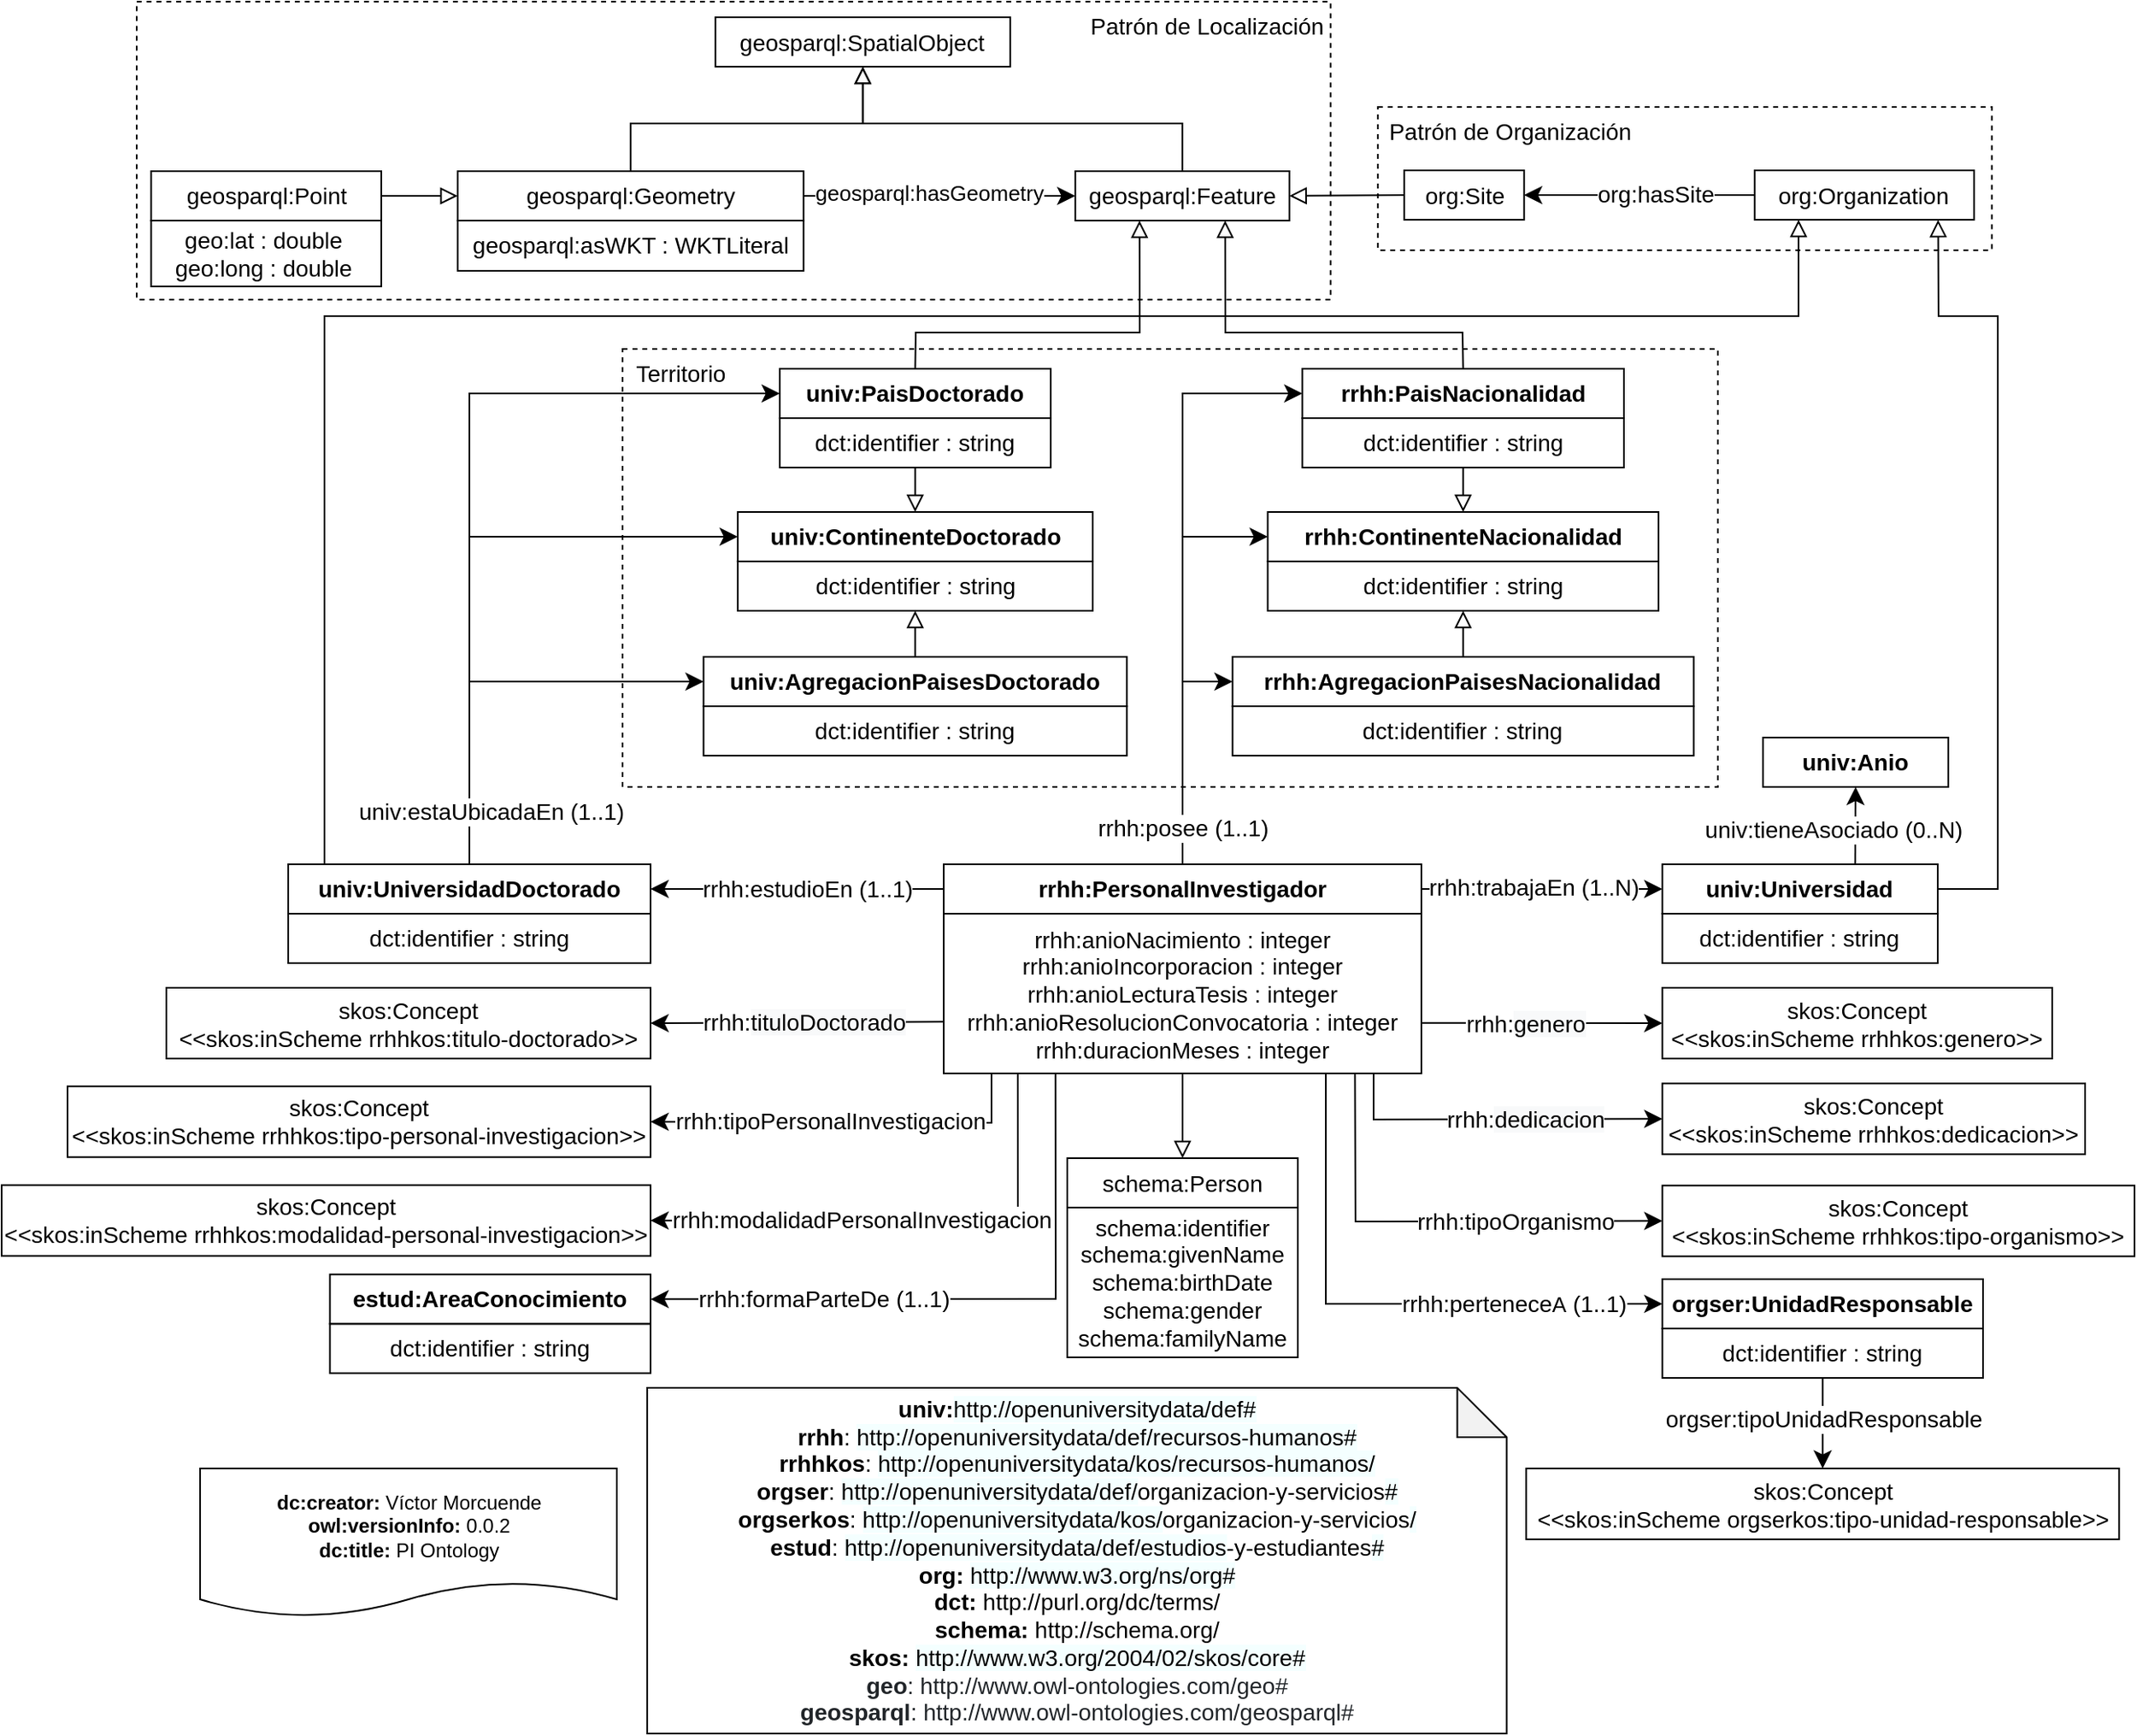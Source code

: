<mxfile version="18.0.6" type="device"><diagram id="2xOe5xubepqIjJ3LcJC1" name="Page-1"><mxGraphModel dx="1965" dy="1046" grid="1" gridSize="10" guides="1" tooltips="1" connect="1" arrows="1" fold="1" page="1" pageScale="1" pageWidth="827" pageHeight="1169" math="0" shadow="0"><root><mxCell id="0"/><mxCell id="1" parent="0"/><mxCell id="H3DKUBjqyesA03HCJVLZ-4" value="" style="rounded=0;whiteSpace=wrap;html=1;fontSize=14;fillColor=none;dashed=1;" parent="1" vertex="1"><mxGeometry x="515" y="270" width="665" height="266" as="geometry"/></mxCell><mxCell id="tCUEVHxepWvSsO0FmJBN-13" value="&lt;div&gt;&lt;b&gt;dc:creator:&lt;/b&gt;&amp;nbsp;Víctor Morcuende&lt;/div&gt;&lt;div&gt;&lt;b&gt;owl:versionInfo:&lt;/b&gt; 0.0.2&lt;/div&gt;&lt;div&gt;&lt;b&gt;dc:title:&lt;/b&gt; PI Ontology&lt;/div&gt;" style="shape=document;whiteSpace=wrap;html=1;boundedLbl=1;labelBackgroundColor=#ffffff;strokeColor=#000000;fontSize=12;fontColor=#000000;size=0.233;fillColor=none;" parent="1" vertex="1"><mxGeometry x="258.5" y="950" width="253" height="90" as="geometry"/></mxCell><mxCell id="tCUEVHxepWvSsO0FmJBN-36" value="dct:identifier : string" style="rounded=0;whiteSpace=wrap;html=1;snapToPoint=1;points=[[0.1,0],[0.2,0],[0.3,0],[0.4,0],[0.5,0],[0.6,0],[0.7,0],[0.8,0],[0.9,0],[0,0.1],[0,0.3],[0,0.5],[0,0.7],[0,0.9],[0.1,1],[0.2,1],[0.3,1],[0.4,1],[0.5,1],[0.6,1],[0.7,1],[0.8,1],[0.9,1],[1,0.1],[1,0.3],[1,0.5],[1,0.7],[1,0.9]];fontFamily=Helvetica;fontSize=14;fillColor=none;" parent="1" vertex="1"><mxGeometry x="1146.31" y="613" width="167.25" height="30" as="geometry"/></mxCell><mxCell id="tCUEVHxepWvSsO0FmJBN-37" value="&lt;b&gt;univ&lt;/b&gt;&lt;b&gt;:Universidad&lt;/b&gt;" style="rounded=0;whiteSpace=wrap;html=1;snapToPoint=1;points=[[0.1,0],[0.2,0],[0.3,0],[0.4,0],[0.5,0],[0.6,0],[0.7,0],[0.8,0],[0.9,0],[0,0.1],[0,0.3],[0,0.5],[0,0.7],[0,0.9],[0.1,1],[0.2,1],[0.3,1],[0.4,1],[0.5,1],[0.6,1],[0.7,1],[0.8,1],[0.9,1],[1,0.1],[1,0.3],[1,0.5],[1,0.7],[1,0.9]];fontFamily=Helvetica;fontSize=14;fillColor=none;" parent="1" vertex="1"><mxGeometry x="1146.31" y="583" width="167.25" height="30" as="geometry"/></mxCell><mxCell id="tCUEVHxepWvSsO0FmJBN-38" value="&lt;span style=&quot;background-color: rgb(255 , 255 , 255)&quot;&gt;&lt;b&gt;univ:Anio&lt;/b&gt;&lt;/span&gt;" style="rounded=0;whiteSpace=wrap;html=1;snapToPoint=1;points=[[0.1,0],[0.2,0],[0.3,0],[0.4,0],[0.5,0],[0.6,0],[0.7,0],[0.8,0],[0.9,0],[0,0.1],[0,0.3],[0,0.5],[0,0.7],[0,0.9],[0.1,1],[0.2,1],[0.3,1],[0.4,1],[0.5,1],[0.6,1],[0.7,1],[0.8,1],[0.9,1],[1,0.1],[1,0.3],[1,0.5],[1,0.7],[1,0.9]];fontFamily=Helvetica;fontSize=14;fillColor=none;" parent="1" vertex="1"><mxGeometry x="1207.4" y="506" width="112.51" height="30" as="geometry"/></mxCell><mxCell id="tCUEVHxepWvSsO0FmJBN-49" value="" style="endArrow=classic;html=1;endSize=8;arcSize=0;rounded=0;fontFamily=Helvetica;fontSize=14;exitX=0.7;exitY=0;exitDx=0;exitDy=0;entryX=0.5;entryY=1;entryDx=0;entryDy=0;" parent="1" source="tCUEVHxepWvSsO0FmJBN-37" target="tCUEVHxepWvSsO0FmJBN-38" edge="1"><mxGeometry width="50" height="50" relative="1" as="geometry"><mxPoint x="1269" y="580" as="sourcePoint"/><mxPoint x="1140" y="618.09" as="targetPoint"/></mxGeometry></mxCell><mxCell id="tCUEVHxepWvSsO0FmJBN-50" value="&lt;font style=&quot;font-size: 14px;&quot;&gt;univ:tieneAsociado&amp;nbsp;(0..N)&lt;/font&gt;&lt;span style=&quot;background-color: rgb(248 , 249 , 250)&quot;&gt;&lt;br&gt;&lt;/span&gt;" style="text;html=1;align=center;verticalAlign=middle;resizable=0;points=[];labelBackgroundColor=#ffffff;fontFamily=Helvetica;fontSize=14;fillColor=none;" parent="tCUEVHxepWvSsO0FmJBN-49" vertex="1" connectable="0"><mxGeometry x="-0.127" relative="1" as="geometry"><mxPoint x="-14" y="-1" as="offset"/></mxGeometry></mxCell><mxCell id="T8r4zgksqLjQ40M8YMDs-2" value="&lt;b&gt;univ&lt;/b&gt;&lt;b&gt;:UniversidadDoctorado&lt;/b&gt;" style="rounded=0;whiteSpace=wrap;html=1;snapToPoint=1;points=[[0.1,0],[0.2,0],[0.3,0],[0.4,0],[0.5,0],[0.6,0],[0.7,0],[0.8,0],[0.9,0],[0,0.1],[0,0.3],[0,0.5],[0,0.7],[0,0.9],[0.1,1],[0.2,1],[0.3,1],[0.4,1],[0.5,1],[0.6,1],[0.7,1],[0.8,1],[0.9,1],[1,0.1],[1,0.3],[1,0.5],[1,0.7],[1,0.9]];fontFamily=Helvetica;fontSize=14;fillColor=none;" parent="1" vertex="1"><mxGeometry x="312" y="583" width="220" height="30" as="geometry"/></mxCell><mxCell id="T8r4zgksqLjQ40M8YMDs-3" value="dct:identifier : string" style="rounded=0;whiteSpace=wrap;html=1;snapToPoint=1;points=[[0.1,0],[0.2,0],[0.3,0],[0.4,0],[0.5,0],[0.6,0],[0.7,0],[0.8,0],[0.9,0],[0,0.1],[0,0.3],[0,0.5],[0,0.7],[0,0.9],[0.1,1],[0.2,1],[0.3,1],[0.4,1],[0.5,1],[0.6,1],[0.7,1],[0.8,1],[0.9,1],[1,0.1],[1,0.3],[1,0.5],[1,0.7],[1,0.9]];fontFamily=Helvetica;fontSize=14;fillColor=none;" parent="1" vertex="1"><mxGeometry x="927.73" y="312" width="195.24" height="30" as="geometry"/></mxCell><mxCell id="T8r4zgksqLjQ40M8YMDs-4" value="&lt;span style=&quot;background-color: rgb(255 , 255 , 255)&quot;&gt;&lt;b&gt;rrhh&lt;/b&gt;&lt;/span&gt;&lt;b&gt;:PaisNacionalidad&lt;/b&gt;" style="rounded=0;whiteSpace=wrap;html=1;snapToPoint=1;points=[[0.1,0],[0.2,0],[0.3,0],[0.4,0],[0.5,0],[0.6,0],[0.7,0],[0.8,0],[0.9,0],[0,0.1],[0,0.3],[0,0.5],[0,0.7],[0,0.9],[0.1,1],[0.2,1],[0.3,1],[0.4,1],[0.5,1],[0.6,1],[0.7,1],[0.8,1],[0.9,1],[1,0.1],[1,0.3],[1,0.5],[1,0.7],[1,0.9]];fontFamily=Helvetica;fontSize=14;fillColor=none;" parent="1" vertex="1"><mxGeometry x="927.73" y="282" width="195.24" height="30" as="geometry"/></mxCell><mxCell id="T8r4zgksqLjQ40M8YMDs-36" value="" style="endArrow=block;html=1;fontColor=#000099;endFill=0;endSize=8;arcSize=0;rounded=0;entryX=0.3;entryY=1;entryDx=0;entryDy=0;exitX=0.5;exitY=0;exitDx=0;exitDy=0;" parent="1" source="xVTiQbou7kV-3yjC-G89-5" target="w2wobLn4Vfgo2VGlORHV-44" edge="1"><mxGeometry width="50" height="50" relative="1" as="geometry"><mxPoint x="610" y="250" as="sourcePoint"/><mxPoint x="743.9" y="158" as="targetPoint"/><Array as="points"><mxPoint x="693" y="260"/><mxPoint x="829" y="260"/></Array></mxGeometry></mxCell><mxCell id="T8r4zgksqLjQ40M8YMDs-39" value="dct:identifier : string" style="rounded=0;whiteSpace=wrap;html=1;snapToPoint=1;points=[[0.1,0],[0.2,0],[0.3,0],[0.4,0],[0.5,0],[0.6,0],[0.7,0],[0.8,0],[0.9,0],[0,0.1],[0,0.3],[0,0.5],[0,0.7],[0,0.9],[0.1,1],[0.2,1],[0.3,1],[0.4,1],[0.5,1],[0.6,1],[0.7,1],[0.8,1],[0.9,1],[1,0.1],[1,0.3],[1,0.5],[1,0.7],[1,0.9]];fontFamily=Helvetica;fontSize=14;fillColor=none;" parent="1" vertex="1"><mxGeometry x="906.72" y="399" width="237.25" height="30" as="geometry"/></mxCell><mxCell id="T8r4zgksqLjQ40M8YMDs-40" value="&lt;b&gt;&lt;span style=&quot;background-color: rgb(255, 255, 255);&quot;&gt;rrhh&lt;/span&gt;:ContinenteNacionalidad&lt;/b&gt;" style="rounded=0;whiteSpace=wrap;html=1;snapToPoint=1;points=[[0.1,0],[0.2,0],[0.3,0],[0.4,0],[0.5,0],[0.6,0],[0.7,0],[0.8,0],[0.9,0],[0,0.1],[0,0.3],[0,0.5],[0,0.7],[0,0.9],[0.1,1],[0.2,1],[0.3,1],[0.4,1],[0.5,1],[0.6,1],[0.7,1],[0.8,1],[0.9,1],[1,0.1],[1,0.3],[1,0.5],[1,0.7],[1,0.9]];fontFamily=Helvetica;fontSize=14;fillColor=none;" parent="1" vertex="1"><mxGeometry x="906.72" y="369" width="237.25" height="30" as="geometry"/></mxCell><mxCell id="T8r4zgksqLjQ40M8YMDs-41" value="dct:identifier : string" style="rounded=0;whiteSpace=wrap;html=1;snapToPoint=1;points=[[0.1,0],[0.2,0],[0.3,0],[0.4,0],[0.5,0],[0.6,0],[0.7,0],[0.8,0],[0.9,0],[0,0.1],[0,0.3],[0,0.5],[0,0.7],[0,0.9],[0.1,1],[0.2,1],[0.3,1],[0.4,1],[0.5,1],[0.6,1],[0.7,1],[0.8,1],[0.9,1],[1,0.1],[1,0.3],[1,0.5],[1,0.7],[1,0.9]];fontFamily=Helvetica;fontSize=14;fillColor=none;" parent="1" vertex="1"><mxGeometry x="885.34" y="487" width="280" height="30" as="geometry"/></mxCell><mxCell id="T8r4zgksqLjQ40M8YMDs-42" value="&lt;b&gt;&lt;span style=&quot;background-color: rgb(255, 255, 255);&quot;&gt;rrhh&lt;/span&gt;:AgregacionPaisesNacionalidad&lt;/b&gt;" style="rounded=0;whiteSpace=wrap;html=1;snapToPoint=1;points=[[0.1,0],[0.2,0],[0.3,0],[0.4,0],[0.5,0],[0.6,0],[0.7,0],[0.8,0],[0.9,0],[0,0.1],[0,0.3],[0,0.5],[0,0.7],[0,0.9],[0.1,1],[0.2,1],[0.3,1],[0.4,1],[0.5,1],[0.6,1],[0.7,1],[0.8,1],[0.9,1],[1,0.1],[1,0.3],[1,0.5],[1,0.7],[1,0.9]];fontFamily=Helvetica;fontSize=14;fillColor=none;" parent="1" vertex="1"><mxGeometry x="885.34" y="457" width="280" height="30" as="geometry"/></mxCell><mxCell id="Mll7tjCoBaevZxiXu5Do-3" value="schema:identifier&lt;br&gt;schema:givenName&lt;br&gt;schema:birthDate&lt;br&gt;schema:gender&lt;br&gt;schema:familyName" style="rounded=0;whiteSpace=wrap;html=1;snapToPoint=1;points=[[0.1,0],[0.2,0],[0.3,0],[0.4,0],[0.5,0],[0.6,0],[0.7,0],[0.8,0],[0.9,0],[0,0.1],[0,0.3],[0,0.5],[0,0.7],[0,0.9],[0.1,1],[0.2,1],[0.3,1],[0.4,1],[0.5,1],[0.6,1],[0.7,1],[0.8,1],[0.9,1],[1,0.1],[1,0.3],[1,0.5],[1,0.7],[1,0.9]];fontFamily=Helvetica;fontSize=14;fillColor=none;" parent="1" vertex="1"><mxGeometry x="785" y="791.5" width="140" height="91" as="geometry"/></mxCell><mxCell id="Mll7tjCoBaevZxiXu5Do-4" value="schema:Person" style="rounded=0;whiteSpace=wrap;html=1;snapToPoint=1;points=[[0.1,0],[0.2,0],[0.3,0],[0.4,0],[0.5,0],[0.6,0],[0.7,0],[0.8,0],[0.9,0],[0,0.1],[0,0.3],[0,0.5],[0,0.7],[0,0.9],[0.1,1],[0.2,1],[0.3,1],[0.4,1],[0.5,1],[0.6,1],[0.7,1],[0.8,1],[0.9,1],[1,0.1],[1,0.3],[1,0.5],[1,0.7],[1,0.9]];fontFamily=Helvetica;fontSize=14;fillColor=none;" parent="1" vertex="1"><mxGeometry x="785" y="761.5" width="140" height="30" as="geometry"/></mxCell><mxCell id="Mll7tjCoBaevZxiXu5Do-5" value="" style="endArrow=block;html=1;fontColor=#000099;endFill=0;entryX=0.5;entryY=0;entryDx=0;entryDy=0;endSize=8;arcSize=0;rounded=0;exitX=0.5;exitY=1;exitDx=0;exitDy=0;" parent="1" source="Mll7tjCoBaevZxiXu5Do-23" target="Mll7tjCoBaevZxiXu5Do-4" edge="1"><mxGeometry width="50" height="50" relative="1" as="geometry"><mxPoint x="750" y="916" as="sourcePoint"/><mxPoint x="271.425" y="1146.09" as="targetPoint"/></mxGeometry></mxCell><mxCell id="Mll7tjCoBaevZxiXu5Do-9" value="" style="endArrow=classic;html=1;endSize=8;arcSize=0;rounded=0;fontFamily=Helvetica;fontSize=14;exitX=0;exitY=0.5;exitDx=0;exitDy=0;entryX=1;entryY=0.5;entryDx=0;entryDy=0;" parent="1" source="Mll7tjCoBaevZxiXu5Do-22" target="T8r4zgksqLjQ40M8YMDs-2" edge="1"><mxGeometry width="50" height="50" relative="1" as="geometry"><mxPoint x="0.14" y="598" as="sourcePoint"/><mxPoint x="530" y="607" as="targetPoint"/></mxGeometry></mxCell><mxCell id="Mll7tjCoBaevZxiXu5Do-10" value="rrhh:estudioEn (1..1)" style="text;html=1;align=center;verticalAlign=middle;resizable=0;points=[];labelBackgroundColor=#ffffff;fontFamily=Helvetica;fontSize=14;fillColor=none;" parent="Mll7tjCoBaevZxiXu5Do-9" vertex="1" connectable="0"><mxGeometry x="-0.127" relative="1" as="geometry"><mxPoint x="-6" as="offset"/></mxGeometry></mxCell><mxCell id="Mll7tjCoBaevZxiXu5Do-11" value="" style="endArrow=classic;html=1;endSize=8;arcSize=0;rounded=0;fontFamily=Helvetica;fontSize=14;entryX=0;entryY=0.5;entryDx=0;entryDy=0;exitX=0.861;exitY=1.002;exitDx=0;exitDy=0;exitPerimeter=0;" parent="1" source="Mll7tjCoBaevZxiXu5Do-23" target="Mll7tjCoBaevZxiXu5Do-13" edge="1"><mxGeometry width="50" height="50" relative="1" as="geometry"><mxPoint x="1635.31" y="759.14" as="sourcePoint"/><mxPoint x="1255.31" y="962.69" as="targetPoint"/><Array as="points"><mxPoint x="960" y="800"/></Array></mxGeometry></mxCell><mxCell id="Mll7tjCoBaevZxiXu5Do-12" value="rrhh:tipoOrganismo&lt;span style=&quot;background-color: rgb(248 , 249 , 250)&quot;&gt;&lt;br&gt;&lt;/span&gt;" style="text;html=1;align=center;verticalAlign=middle;resizable=0;points=[];labelBackgroundColor=#ffffff;fontFamily=Helvetica;fontSize=14;fillColor=none;" parent="Mll7tjCoBaevZxiXu5Do-11" vertex="1" connectable="0"><mxGeometry x="-0.127" relative="1" as="geometry"><mxPoint x="66" as="offset"/></mxGeometry></mxCell><mxCell id="Mll7tjCoBaevZxiXu5Do-13" value="skos:Concept&lt;br&gt;&amp;lt;&amp;lt;skos:inScheme&amp;nbsp;&lt;span style=&quot;background-color: rgb(255, 255, 255);&quot;&gt;rrhhkos:&lt;/span&gt;tipo-organismo&amp;gt;&amp;gt;" style="rounded=0;whiteSpace=wrap;html=1;snapToPoint=1;points=[[0.1,0],[0.2,0],[0.3,0],[0.4,0],[0.5,0],[0.6,0],[0.7,0],[0.8,0],[0.9,0],[0,0.1],[0,0.3],[0,0.5],[0,0.7],[0,0.9],[0.1,1],[0.2,1],[0.3,1],[0.4,1],[0.5,1],[0.6,1],[0.7,1],[0.8,1],[0.9,1],[1,0.1],[1,0.3],[1,0.5],[1,0.7],[1,0.9]];fontFamily=Helvetica;fontSize=14;fillColor=none;" parent="1" vertex="1"><mxGeometry x="1146.31" y="778.14" width="286.69" height="43" as="geometry"/></mxCell><mxCell id="Mll7tjCoBaevZxiXu5Do-14" value="" style="endArrow=classic;html=1;endSize=8;arcSize=0;rounded=0;fontFamily=Helvetica;fontSize=14;entryX=1;entryY=0.5;entryDx=0;entryDy=0;exitX=0.001;exitY=0.677;exitDx=0;exitDy=0;exitPerimeter=0;" parent="1" source="Mll7tjCoBaevZxiXu5Do-23" target="Mll7tjCoBaevZxiXu5Do-16" edge="1"><mxGeometry width="50" height="50" relative="1" as="geometry"><mxPoint x="580" y="966" as="sourcePoint"/><mxPoint x="430" y="847" as="targetPoint"/><Array as="points"/></mxGeometry></mxCell><mxCell id="Mll7tjCoBaevZxiXu5Do-15" value="rrhh:&lt;span style=&quot;background-color: rgb(248 , 249 , 250)&quot;&gt;tituloDoctorado&lt;/span&gt;&lt;span style=&quot;background-color: rgb(248 , 249 , 250)&quot;&gt;&lt;br&gt;&lt;/span&gt;" style="text;html=1;align=center;verticalAlign=middle;resizable=0;points=[];labelBackgroundColor=#ffffff;fontFamily=Helvetica;fontSize=14;fillColor=none;" parent="Mll7tjCoBaevZxiXu5Do-14" vertex="1" connectable="0"><mxGeometry x="-0.127" relative="1" as="geometry"><mxPoint x="-8" as="offset"/></mxGeometry></mxCell><mxCell id="Mll7tjCoBaevZxiXu5Do-16" value="skos:Concept &lt;br&gt;&amp;lt;&amp;lt;skos:inScheme&amp;nbsp;&lt;span style=&quot;background-color: rgb(255, 255, 255);&quot;&gt;rrhhkos:&lt;/span&gt;titulo-doctorado&amp;gt;&amp;gt;" style="rounded=0;whiteSpace=wrap;html=1;snapToPoint=1;points=[[0.1,0],[0.2,0],[0.3,0],[0.4,0],[0.5,0],[0.6,0],[0.7,0],[0.8,0],[0.9,0],[0,0.1],[0,0.3],[0,0.5],[0,0.7],[0,0.9],[0.1,1],[0.2,1],[0.3,1],[0.4,1],[0.5,1],[0.6,1],[0.7,1],[0.8,1],[0.9,1],[1,0.1],[1,0.3],[1,0.5],[1,0.7],[1,0.9]];fontFamily=Helvetica;fontSize=14;fillColor=none;" parent="1" vertex="1"><mxGeometry x="238" y="658" width="294" height="43" as="geometry"/></mxCell><mxCell id="Mll7tjCoBaevZxiXu5Do-17" value="" style="endArrow=classic;html=1;entryX=0;entryY=0.5;entryDx=0;entryDy=0;endSize=8;arcSize=0;rounded=0;fontFamily=Helvetica;fontSize=14;exitX=1.001;exitY=0.684;exitDx=0;exitDy=0;exitPerimeter=0;" parent="1" source="Mll7tjCoBaevZxiXu5Do-23" target="Mll7tjCoBaevZxiXu5Do-19" edge="1"><mxGeometry width="50" height="50" relative="1" as="geometry"><mxPoint x="1030" y="680" as="sourcePoint"/><mxPoint x="70.63" y="1157.09" as="targetPoint"/></mxGeometry></mxCell><mxCell id="Mll7tjCoBaevZxiXu5Do-18" value="rrhh:&lt;span style=&quot;background-color: rgb(248 , 249 , 250)&quot;&gt;genero&lt;/span&gt;&lt;span style=&quot;background-color: rgb(248 , 249 , 250)&quot;&gt;&lt;br&gt;&lt;/span&gt;" style="text;html=1;align=center;verticalAlign=middle;resizable=0;points=[];labelBackgroundColor=#ffffff;fontFamily=Helvetica;fontSize=14;fillColor=none;" parent="Mll7tjCoBaevZxiXu5Do-17" vertex="1" connectable="0"><mxGeometry x="-0.127" relative="1" as="geometry"><mxPoint x="-1" as="offset"/></mxGeometry></mxCell><mxCell id="Mll7tjCoBaevZxiXu5Do-19" value="skos:Concept &lt;br&gt;&amp;lt;&amp;lt;skos:inScheme&amp;nbsp;&lt;span style=&quot;background-color: rgb(255, 255, 255);&quot;&gt;rrhhkos:&lt;/span&gt;genero&amp;gt;&amp;gt;" style="rounded=0;whiteSpace=wrap;html=1;snapToPoint=1;points=[[0.1,0],[0.2,0],[0.3,0],[0.4,0],[0.5,0],[0.6,0],[0.7,0],[0.8,0],[0.9,0],[0,0.1],[0,0.3],[0,0.5],[0,0.7],[0,0.9],[0.1,1],[0.2,1],[0.3,1],[0.4,1],[0.5,1],[0.6,1],[0.7,1],[0.8,1],[0.9,1],[1,0.1],[1,0.3],[1,0.5],[1,0.7],[1,0.9]];fontFamily=Helvetica;fontSize=14;fillColor=none;" parent="1" vertex="1"><mxGeometry x="1146.31" y="658" width="236.69" height="43" as="geometry"/></mxCell><mxCell id="Mll7tjCoBaevZxiXu5Do-22" value="&lt;b&gt;rrhh&lt;/b&gt;&lt;b&gt;:PersonalInvestigador&lt;/b&gt;" style="rounded=0;whiteSpace=wrap;html=1;snapToPoint=1;points=[[0.1,0],[0.2,0],[0.3,0],[0.4,0],[0.5,0],[0.6,0],[0.7,0],[0.8,0],[0.9,0],[0,0.1],[0,0.3],[0,0.5],[0,0.7],[0,0.9],[0.1,1],[0.2,1],[0.3,1],[0.4,1],[0.5,1],[0.6,1],[0.7,1],[0.8,1],[0.9,1],[1,0.1],[1,0.3],[1,0.5],[1,0.7],[1,0.9]];fontFamily=Helvetica;fontSize=14;fillColor=none;" parent="1" vertex="1"><mxGeometry x="710" y="583" width="290" height="30" as="geometry"/></mxCell><mxCell id="Mll7tjCoBaevZxiXu5Do-23" value="&lt;span style=&quot;background-color: rgb(255, 255, 255);&quot;&gt;rrhh&lt;/span&gt;:anioNacimiento : integer&lt;br&gt;&lt;span style=&quot;background-color: rgb(255, 255, 255);&quot;&gt;rrhh&lt;/span&gt;:anioIncorporacion : integer&lt;br&gt;&lt;span style=&quot;background-color: rgb(255, 255, 255);&quot;&gt;rrhh&lt;/span&gt;:anioLecturaTesis : integer&lt;br&gt;&lt;span style=&quot;background-color: rgb(255, 255, 255);&quot;&gt;rrhh&lt;/span&gt;:anioResolucionConvocatoria : integer&lt;br&gt;&lt;span style=&quot;background-color: rgb(255, 255, 255);&quot;&gt;rrhh&lt;/span&gt;:duracionMeses : integer" style="rounded=0;whiteSpace=wrap;html=1;snapToPoint=1;points=[[0.1,0],[0.2,0],[0.3,0],[0.4,0],[0.5,0],[0.6,0],[0.7,0],[0.8,0],[0.9,0],[0,0.1],[0,0.3],[0,0.5],[0,0.7],[0,0.9],[0.1,1],[0.2,1],[0.3,1],[0.4,1],[0.5,1],[0.6,1],[0.7,1],[0.8,1],[0.9,1],[1,0.1],[1,0.3],[1,0.5],[1,0.7],[1,0.9]];fontFamily=Helvetica;fontSize=14;fillColor=none;" parent="1" vertex="1"><mxGeometry x="710" y="613" width="290" height="97" as="geometry"/></mxCell><mxCell id="w2wobLn4Vfgo2VGlORHV-1" value="" style="endArrow=block;html=1;fontColor=#000099;exitX=0.5;exitY=1;exitDx=0;exitDy=0;endFill=0;entryX=0.5;entryY=0;entryDx=0;entryDy=0;endSize=8;arcSize=0;rounded=0;" parent="1" source="T8r4zgksqLjQ40M8YMDs-3" target="T8r4zgksqLjQ40M8YMDs-40" edge="1"><mxGeometry width="50" height="50" relative="1" as="geometry"><mxPoint x="906.16" y="351.5" as="sourcePoint"/><mxPoint x="906.165" y="379" as="targetPoint"/></mxGeometry></mxCell><mxCell id="w2wobLn4Vfgo2VGlORHV-2" value="" style="endArrow=block;html=1;fontColor=#000099;endFill=0;entryX=0.5;entryY=1;entryDx=0;entryDy=0;endSize=8;arcSize=0;rounded=0;exitX=0.5;exitY=0;exitDx=0;exitDy=0;" parent="1" source="T8r4zgksqLjQ40M8YMDs-42" target="T8r4zgksqLjQ40M8YMDs-39" edge="1"><mxGeometry width="50" height="50" relative="1" as="geometry"><mxPoint x="601.92" y="447" as="sourcePoint"/><mxPoint x="906.165" y="439" as="targetPoint"/></mxGeometry></mxCell><mxCell id="w2wobLn4Vfgo2VGlORHV-3" value="" style="endArrow=classic;html=1;endSize=8;arcSize=0;rounded=0;fontFamily=Helvetica;fontSize=14;exitX=1;exitY=0.5;exitDx=0;exitDy=0;entryX=0;entryY=0.5;entryDx=0;entryDy=0;" parent="1" source="Mll7tjCoBaevZxiXu5Do-22" target="tCUEVHxepWvSsO0FmJBN-37" edge="1"><mxGeometry width="50" height="50" relative="1" as="geometry"><mxPoint x="1457" y="715.5" as="sourcePoint"/><mxPoint x="1100" y="747" as="targetPoint"/></mxGeometry></mxCell><mxCell id="w2wobLn4Vfgo2VGlORHV-4" value="&lt;font style=&quot;font-size: 14px;&quot;&gt;rrhh:trabajaEn&amp;nbsp;(1..N)&lt;/font&gt;&lt;span style=&quot;background-color: rgb(248 , 249 , 250)&quot;&gt;&lt;br&gt;&lt;/span&gt;" style="text;html=1;align=center;verticalAlign=middle;resizable=0;points=[];labelBackgroundColor=#ffffff;fontFamily=Helvetica;fontSize=14;fillColor=none;" parent="w2wobLn4Vfgo2VGlORHV-3" vertex="1" connectable="0"><mxGeometry x="-0.127" relative="1" as="geometry"><mxPoint x="4" y="-1" as="offset"/></mxGeometry></mxCell><mxCell id="w2wobLn4Vfgo2VGlORHV-25" value="" style="rounded=0;whiteSpace=wrap;html=1;fontSize=14;fillColor=none;dashed=1;" parent="1" vertex="1"><mxGeometry x="973.61" y="123" width="372.75" height="87" as="geometry"/></mxCell><mxCell id="w2wobLn4Vfgo2VGlORHV-26" value="" style="rounded=0;whiteSpace=wrap;html=1;fontSize=14;fillColor=none;dashed=1;" parent="1" vertex="1"><mxGeometry x="220" y="59" width="724.87" height="181" as="geometry"/></mxCell><mxCell id="w2wobLn4Vfgo2VGlORHV-27" value="&lt;font style=&quot;font-size: 14px&quot;&gt;geosparql:SpatialObject&lt;/font&gt;" style="rounded=0;whiteSpace=wrap;html=1;snapToPoint=1;points=[[0.1,0],[0.2,0],[0.3,0],[0.4,0],[0.5,0],[0.6,0],[0.7,0],[0.8,0],[0.9,0],[0,0.1],[0,0.3],[0,0.5],[0,0.7],[0,0.9],[0.1,1],[0.2,1],[0.3,1],[0.4,1],[0.5,1],[0.6,1],[0.7,1],[0.8,1],[0.9,1],[1,0.1],[1,0.3],[1,0.5],[1,0.7],[1,0.9]];" parent="1" vertex="1"><mxGeometry x="571.37" y="68.5" width="179" height="30" as="geometry"/></mxCell><mxCell id="w2wobLn4Vfgo2VGlORHV-31" value="&lt;font style=&quot;font-size: 14px&quot;&gt;Patrón de Localización&lt;/font&gt;" style="text;html=1;strokeColor=none;fillColor=none;align=center;verticalAlign=middle;whiteSpace=wrap;rounded=0;dashed=1;" parent="1" vertex="1"><mxGeometry x="794.87" y="59" width="150" height="30" as="geometry"/></mxCell><mxCell id="w2wobLn4Vfgo2VGlORHV-32" value="" style="endArrow=block;html=1;fontColor=#000099;exitX=0.5;exitY=0;exitDx=0;exitDy=0;endFill=0;endSize=8;arcSize=0;rounded=0;fontSize=14;entryX=0.5;entryY=1;entryDx=0;entryDy=0;" parent="1" source="w2wobLn4Vfgo2VGlORHV-43" target="w2wobLn4Vfgo2VGlORHV-27" edge="1"><mxGeometry width="50" height="50" relative="1" as="geometry"><mxPoint x="512.87" y="162.5" as="sourcePoint"/><mxPoint x="660.87" y="123.5" as="targetPoint"/><Array as="points"><mxPoint x="519.87" y="133"/><mxPoint x="660.87" y="133"/></Array></mxGeometry></mxCell><mxCell id="w2wobLn4Vfgo2VGlORHV-33" value="" style="endArrow=block;html=1;fontColor=#000099;exitX=0.5;exitY=0;exitDx=0;exitDy=0;endFill=0;endSize=8;arcSize=0;rounded=0;fontSize=14;entryX=0.5;entryY=1;entryDx=0;entryDy=0;" parent="1" source="w2wobLn4Vfgo2VGlORHV-44" target="w2wobLn4Vfgo2VGlORHV-27" edge="1"><mxGeometry width="50" height="50" relative="1" as="geometry"><mxPoint x="874.37" y="162.5" as="sourcePoint"/><mxPoint x="670.87" y="113.5" as="targetPoint"/><Array as="points"><mxPoint x="854.87" y="133"/><mxPoint x="660.87" y="133"/></Array></mxGeometry></mxCell><mxCell id="w2wobLn4Vfgo2VGlORHV-34" value="" style="endArrow=classic;html=1;exitX=1;exitY=0.5;exitDx=0;exitDy=0;entryX=0;entryY=0.5;entryDx=0;entryDy=0;endSize=8;arcSize=0;rounded=0;fontSize=14;" parent="1" source="w2wobLn4Vfgo2VGlORHV-43" target="w2wobLn4Vfgo2VGlORHV-44" edge="1"><mxGeometry width="50" height="50" relative="1" as="geometry"><mxPoint x="614.87" y="177.5" as="sourcePoint"/><mxPoint x="784.87" y="177.5" as="targetPoint"/></mxGeometry></mxCell><mxCell id="w2wobLn4Vfgo2VGlORHV-35" value="&lt;span style=&quot;font-size: 13px&quot;&gt;geosparql:hasGeometry&lt;/span&gt;" style="text;html=1;align=center;verticalAlign=middle;resizable=0;points=[];labelBackgroundColor=#ffffff;fontSize=14;fillColor=none;" parent="w2wobLn4Vfgo2VGlORHV-34" vertex="1" connectable="0"><mxGeometry x="-0.127" relative="1" as="geometry"><mxPoint x="4" y="-2" as="offset"/></mxGeometry></mxCell><mxCell id="w2wobLn4Vfgo2VGlORHV-36" value="" style="endArrow=block;html=1;fontColor=#000099;exitX=1;exitY=0.5;exitDx=0;exitDy=0;endFill=0;entryX=0;entryY=0.5;entryDx=0;entryDy=0;endSize=8;arcSize=0;rounded=0;fontSize=14;" parent="1" source="w2wobLn4Vfgo2VGlORHV-30" target="w2wobLn4Vfgo2VGlORHV-43" edge="1"><mxGeometry width="50" height="50" relative="1" as="geometry"><mxPoint x="144.37" y="394" as="sourcePoint"/><mxPoint x="514.12" y="222.5" as="targetPoint"/></mxGeometry></mxCell><mxCell id="w2wobLn4Vfgo2VGlORHV-37" value="org:Site" style="rounded=0;whiteSpace=wrap;html=1;snapToPoint=1;points=[[0.1,0],[0.2,0],[0.3,0],[0.4,0],[0.5,0],[0.6,0],[0.7,0],[0.8,0],[0.9,0],[0,0.1],[0,0.3],[0,0.5],[0,0.7],[0,0.9],[0.1,1],[0.2,1],[0.3,1],[0.4,1],[0.5,1],[0.6,1],[0.7,1],[0.8,1],[0.9,1],[1,0.1],[1,0.3],[1,0.5],[1,0.7],[1,0.9]];fontFamily=Helvetica;fontSize=14;fillColor=none;" parent="1" vertex="1"><mxGeometry x="989.61" y="161.5" width="72.75" height="30" as="geometry"/></mxCell><mxCell id="w2wobLn4Vfgo2VGlORHV-38" value="org:Organization" style="rounded=0;whiteSpace=wrap;html=1;snapToPoint=1;points=[[0.1,0],[0.2,0],[0.3,0],[0.4,0],[0.5,0],[0.6,0],[0.7,0],[0.8,0],[0.9,0],[0,0.1],[0,0.3],[0,0.5],[0,0.7],[0,0.9],[0.1,1],[0.2,1],[0.3,1],[0.4,1],[0.5,1],[0.6,1],[0.7,1],[0.8,1],[0.9,1],[1,0.1],[1,0.3],[1,0.5],[1,0.7],[1,0.9]];fontFamily=Helvetica;fontSize=14;fillColor=none;" parent="1" vertex="1"><mxGeometry x="1202.36" y="161.5" width="133.25" height="30" as="geometry"/></mxCell><mxCell id="w2wobLn4Vfgo2VGlORHV-39" value="" style="endArrow=classic;html=1;exitX=0;exitY=0.5;exitDx=0;exitDy=0;entryX=1;entryY=0.5;entryDx=0;entryDy=0;endSize=8;arcSize=0;rounded=0;fontFamily=Helvetica;fontSize=14;" parent="1" source="w2wobLn4Vfgo2VGlORHV-38" target="w2wobLn4Vfgo2VGlORHV-37" edge="1"><mxGeometry width="50" height="50" relative="1" as="geometry"><mxPoint x="1067.11" y="364.5" as="sourcePoint"/><mxPoint x="1067.11" y="434.5" as="targetPoint"/></mxGeometry></mxCell><mxCell id="w2wobLn4Vfgo2VGlORHV-40" value="&lt;div&gt;org:hasSite&lt;/div&gt;" style="text;html=1;align=center;verticalAlign=middle;resizable=0;points=[];labelBackgroundColor=#ffffff;fontFamily=Helvetica;fontSize=14;fillColor=none;" parent="w2wobLn4Vfgo2VGlORHV-39" vertex="1" connectable="0"><mxGeometry x="-0.127" relative="1" as="geometry"><mxPoint y="-1" as="offset"/></mxGeometry></mxCell><mxCell id="w2wobLn4Vfgo2VGlORHV-41" value="&lt;font style=&quot;font-size: 14px&quot;&gt;Patrón de Organización&lt;/font&gt;" style="text;html=1;strokeColor=none;fillColor=none;align=center;verticalAlign=middle;whiteSpace=wrap;rounded=0;dashed=1;" parent="1" vertex="1"><mxGeometry x="973.61" y="123" width="160" height="30" as="geometry"/></mxCell><mxCell id="w2wobLn4Vfgo2VGlORHV-42" value="geosparql:asWKT : WKTLiteral" style="rounded=0;whiteSpace=wrap;html=1;snapToPoint=1;points=[[0.1,0],[0.2,0],[0.3,0],[0.4,0],[0.5,0],[0.6,0],[0.7,0],[0.8,0],[0.9,0],[0,0.1],[0,0.3],[0,0.5],[0,0.7],[0,0.9],[0.1,1],[0.2,1],[0.3,1],[0.4,1],[0.5,1],[0.6,1],[0.7,1],[0.8,1],[0.9,1],[1,0.1],[1,0.3],[1,0.5],[1,0.7],[1,0.9]];fontFamily=Helvetica;fontSize=14;fillColor=none;" parent="1" vertex="1"><mxGeometry x="414.87" y="192" width="210" height="30.5" as="geometry"/></mxCell><mxCell id="w2wobLn4Vfgo2VGlORHV-43" value="geosparql:Geometry" style="rounded=0;whiteSpace=wrap;html=1;snapToPoint=1;points=[[0.1,0],[0.2,0],[0.3,0],[0.4,0],[0.5,0],[0.6,0],[0.7,0],[0.8,0],[0.9,0],[0,0.1],[0,0.3],[0,0.5],[0,0.7],[0,0.9],[0.1,1],[0.2,1],[0.3,1],[0.4,1],[0.5,1],[0.6,1],[0.7,1],[0.8,1],[0.9,1],[1,0.1],[1,0.3],[1,0.5],[1,0.7],[1,0.9]];fontFamily=Helvetica;fontSize=14;fillColor=none;" parent="1" vertex="1"><mxGeometry x="414.87" y="162" width="210" height="30" as="geometry"/></mxCell><mxCell id="w2wobLn4Vfgo2VGlORHV-44" value="geosparql:Feature" style="rounded=0;whiteSpace=wrap;html=1;snapToPoint=1;points=[[0.1,0],[0.2,0],[0.3,0],[0.4,0],[0.5,0],[0.6,0],[0.7,0],[0.8,0],[0.9,0],[0,0.1],[0,0.3],[0,0.5],[0,0.7],[0,0.9],[0.1,1],[0.2,1],[0.3,1],[0.4,1],[0.5,1],[0.6,1],[0.7,1],[0.8,1],[0.9,1],[1,0.1],[1,0.3],[1,0.5],[1,0.7],[1,0.9]];fontFamily=Helvetica;fontSize=14;fillColor=none;" parent="1" vertex="1"><mxGeometry x="789.87" y="162" width="130" height="30" as="geometry"/></mxCell><mxCell id="w2wobLn4Vfgo2VGlORHV-45" value="" style="endArrow=block;html=1;fontColor=#000099;exitX=0;exitY=0.5;exitDx=0;exitDy=0;endFill=0;entryX=1;entryY=0.5;entryDx=0;entryDy=0;endSize=8;arcSize=0;rounded=0;fontSize=14;" parent="1" source="w2wobLn4Vfgo2VGlORHV-37" target="w2wobLn4Vfgo2VGlORHV-44" edge="1"><mxGeometry width="50" height="50" relative="1" as="geometry"><mxPoint x="519.865" y="253" as="sourcePoint"/><mxPoint x="519.86" y="222.5" as="targetPoint"/></mxGeometry></mxCell><mxCell id="w2wobLn4Vfgo2VGlORHV-30" value="&lt;font style=&quot;font-size: 14px&quot;&gt;geosparql:Point&lt;/font&gt;" style="rounded=0;whiteSpace=wrap;html=1;snapToPoint=1;points=[[0.1,0],[0.2,0],[0.3,0],[0.4,0],[0.5,0],[0.6,0],[0.7,0],[0.8,0],[0.9,0],[0,0.1],[0,0.3],[0,0.5],[0,0.7],[0,0.9],[0.1,1],[0.2,1],[0.3,1],[0.4,1],[0.5,1],[0.6,1],[0.7,1],[0.8,1],[0.9,1],[1,0.1],[1,0.3],[1,0.5],[1,0.7],[1,0.9]];" parent="1" vertex="1"><mxGeometry x="228.76" y="162" width="139.75" height="30" as="geometry"/></mxCell><mxCell id="w2wobLn4Vfgo2VGlORHV-29" value="&lt;font style=&quot;font-size: 14px&quot;&gt;geo:lat : double&amp;nbsp;&lt;br&gt;geo:long : double&amp;nbsp;&lt;/font&gt;" style="rounded=0;whiteSpace=wrap;html=1;snapToPoint=1;points=[[0.1,0],[0.2,0],[0.3,0],[0.4,0],[0.5,0],[0.6,0],[0.7,0],[0.8,0],[0.9,0],[0,0.1],[0,0.3],[0,0.5],[0,0.7],[0,0.9],[0.1,1],[0.2,1],[0.3,1],[0.4,1],[0.5,1],[0.6,1],[0.7,1],[0.8,1],[0.9,1],[1,0.1],[1,0.3],[1,0.5],[1,0.7],[1,0.9]];" parent="1" vertex="1"><mxGeometry x="228.76" y="192" width="139.75" height="40" as="geometry"/></mxCell><mxCell id="H3DKUBjqyesA03HCJVLZ-2" value="" style="endArrow=block;html=1;fontColor=#000099;endFill=0;endSize=8;arcSize=0;rounded=0;exitX=1;exitY=0.5;exitDx=0;exitDy=0;entryX=0.836;entryY=1.002;entryDx=0;entryDy=0;entryPerimeter=0;" parent="1" source="tCUEVHxepWvSsO0FmJBN-37" target="w2wobLn4Vfgo2VGlORHV-38" edge="1"><mxGeometry width="50" height="50" relative="1" as="geometry"><mxPoint x="1370" y="580" as="sourcePoint"/><mxPoint x="1314" y="230" as="targetPoint"/><Array as="points"><mxPoint x="1350" y="598"/><mxPoint x="1350" y="250"/><mxPoint x="1314" y="250"/></Array></mxGeometry></mxCell><mxCell id="H3DKUBjqyesA03HCJVLZ-5" value="&lt;font style=&quot;font-size: 14px&quot;&gt;Territorio&lt;/font&gt;" style="text;html=1;strokeColor=none;fillColor=none;align=center;verticalAlign=middle;whiteSpace=wrap;rounded=0;dashed=1;" parent="1" vertex="1"><mxGeometry x="515.92" y="270" width="69" height="30" as="geometry"/></mxCell><mxCell id="lat2r1XnO9eS_FpvEjxV-1" value="dct:identifier : string" style="rounded=0;whiteSpace=wrap;html=1;snapToPoint=1;points=[[0.1,0],[0.2,0],[0.3,0],[0.4,0],[0.5,0],[0.6,0],[0.7,0],[0.8,0],[0.9,0],[0,0.1],[0,0.3],[0,0.5],[0,0.7],[0,0.9],[0.1,1],[0.2,1],[0.3,1],[0.4,1],[0.5,1],[0.6,1],[0.7,1],[0.8,1],[0.9,1],[1,0.1],[1,0.3],[1,0.5],[1,0.7],[1,0.9]];fontFamily=Helvetica;fontSize=14;fillColor=none;" parent="1" vertex="1"><mxGeometry x="312" y="613" width="220" height="30" as="geometry"/></mxCell><mxCell id="lat2r1XnO9eS_FpvEjxV-6" value="" style="endArrow=classic;html=1;endSize=8;arcSize=0;rounded=0;fontFamily=Helvetica;fontSize=14;entryX=0;entryY=0.5;entryDx=0;entryDy=0;exitX=0.9;exitY=1;exitDx=0;exitDy=0;" parent="1" source="Mll7tjCoBaevZxiXu5Do-23" target="lat2r1XnO9eS_FpvEjxV-8" edge="1"><mxGeometry width="50" height="50" relative="1" as="geometry"><mxPoint x="1030" y="780" as="sourcePoint"/><mxPoint x="1632.5" y="735.46" as="targetPoint"/><Array as="points"><mxPoint x="971" y="738"/></Array></mxGeometry></mxCell><mxCell id="lat2r1XnO9eS_FpvEjxV-7" value="rrhh:&lt;span style=&quot;background-color: rgb(248 , 249 , 250)&quot;&gt;dedicacion&lt;/span&gt;&lt;span style=&quot;background-color: rgb(248 , 249 , 250)&quot;&gt;&lt;br&gt;&lt;/span&gt;" style="text;html=1;align=center;verticalAlign=middle;resizable=0;points=[];labelBackgroundColor=#ffffff;fontFamily=Helvetica;fontSize=14;fillColor=none;" parent="lat2r1XnO9eS_FpvEjxV-6" vertex="1" connectable="0"><mxGeometry x="-0.127" relative="1" as="geometry"><mxPoint x="31" as="offset"/></mxGeometry></mxCell><mxCell id="lat2r1XnO9eS_FpvEjxV-8" value="skos:Concept &lt;br&gt;&amp;lt;&amp;lt;skos:inScheme&amp;nbsp;&lt;span style=&quot;background-color: rgb(255, 255, 255);&quot;&gt;rrhhkos:&lt;/span&gt;dedicacion&amp;gt;&amp;gt;" style="rounded=0;whiteSpace=wrap;html=1;snapToPoint=1;points=[[0.1,0],[0.2,0],[0.3,0],[0.4,0],[0.5,0],[0.6,0],[0.7,0],[0.8,0],[0.9,0],[0,0.1],[0,0.3],[0,0.5],[0,0.7],[0,0.9],[0.1,1],[0.2,1],[0.3,1],[0.4,1],[0.5,1],[0.6,1],[0.7,1],[0.8,1],[0.9,1],[1,0.1],[1,0.3],[1,0.5],[1,0.7],[1,0.9]];fontFamily=Helvetica;fontSize=14;fillColor=none;" parent="1" vertex="1"><mxGeometry x="1146.31" y="716.14" width="256.69" height="43" as="geometry"/></mxCell><mxCell id="lat2r1XnO9eS_FpvEjxV-9" value="" style="endArrow=classic;html=1;endSize=8;arcSize=0;rounded=0;fontFamily=Helvetica;fontSize=14;entryX=1;entryY=0.5;entryDx=0;entryDy=0;exitX=0.155;exitY=1;exitDx=0;exitDy=0;exitPerimeter=0;" parent="1" source="Mll7tjCoBaevZxiXu5Do-23" target="lat2r1XnO9eS_FpvEjxV-11" edge="1"><mxGeometry width="50" height="50" relative="1" as="geometry"><mxPoint x="720" y="760" as="sourcePoint"/><mxPoint x="1322.5" y="1088.78" as="targetPoint"/><Array as="points"><mxPoint x="755" y="800"/></Array></mxGeometry></mxCell><mxCell id="lat2r1XnO9eS_FpvEjxV-10" value="rrhh:modalidadPersonalInvestigacion&lt;span style=&quot;background-color: rgb(248 , 249 , 250)&quot;&gt;&lt;br&gt;&lt;/span&gt;" style="text;html=1;align=center;verticalAlign=middle;resizable=0;points=[];labelBackgroundColor=#ffffff;fontFamily=Helvetica;fontSize=14;fillColor=none;" parent="lat2r1XnO9eS_FpvEjxV-9" vertex="1" connectable="0"><mxGeometry x="-0.127" relative="1" as="geometry"><mxPoint x="-49" y="-1" as="offset"/></mxGeometry></mxCell><mxCell id="lat2r1XnO9eS_FpvEjxV-11" value="skos:Concept&lt;br&gt;&amp;lt;&amp;lt;skos:inScheme&amp;nbsp;&lt;span style=&quot;background-color: rgb(255, 255, 255);&quot;&gt;rrhhkos:&lt;/span&gt;modalidad-personal-investigacion&amp;gt;&amp;gt;" style="rounded=0;whiteSpace=wrap;html=1;snapToPoint=1;points=[[0.1,0],[0.2,0],[0.3,0],[0.4,0],[0.5,0],[0.6,0],[0.7,0],[0.8,0],[0.9,0],[0,0.1],[0,0.3],[0,0.5],[0,0.7],[0,0.9],[0.1,1],[0.2,1],[0.3,1],[0.4,1],[0.5,1],[0.6,1],[0.7,1],[0.8,1],[0.9,1],[1,0.1],[1,0.3],[1,0.5],[1,0.7],[1,0.9]];fontFamily=Helvetica;fontSize=14;fillColor=none;" parent="1" vertex="1"><mxGeometry x="138" y="777.86" width="394" height="43" as="geometry"/></mxCell><mxCell id="lat2r1XnO9eS_FpvEjxV-12" value="" style="endArrow=classic;html=1;endSize=8;arcSize=0;rounded=0;fontFamily=Helvetica;fontSize=14;entryX=1;entryY=0.5;entryDx=0;entryDy=0;exitX=0.1;exitY=1;exitDx=0;exitDy=0;" parent="1" source="Mll7tjCoBaevZxiXu5Do-23" target="lat2r1XnO9eS_FpvEjxV-14" edge="1"><mxGeometry width="50" height="50" relative="1" as="geometry"><mxPoint x="680" y="730" as="sourcePoint"/><mxPoint x="1616.31" y="997.78" as="targetPoint"/><Array as="points"><mxPoint x="739" y="740"/></Array></mxGeometry></mxCell><mxCell id="lat2r1XnO9eS_FpvEjxV-13" value="rrhh:tipoPersonalInvestigacion&lt;span style=&quot;background-color: rgb(248 , 249 , 250)&quot;&gt;&lt;br&gt;&lt;/span&gt;" style="text;html=1;align=center;verticalAlign=middle;resizable=0;points=[];labelBackgroundColor=#ffffff;fontFamily=Helvetica;fontSize=14;fillColor=none;" parent="lat2r1XnO9eS_FpvEjxV-12" vertex="1" connectable="0"><mxGeometry x="-0.127" relative="1" as="geometry"><mxPoint x="-25" y="-1" as="offset"/></mxGeometry></mxCell><mxCell id="lat2r1XnO9eS_FpvEjxV-14" value="skos:Concept&lt;br&gt;&amp;lt;&amp;lt;skos:inScheme&amp;nbsp;&lt;span style=&quot;background-color: rgb(255, 255, 255);&quot;&gt;rrhhkos:&lt;/span&gt;tipo-personal-investigacion&amp;gt;&amp;gt;" style="rounded=0;whiteSpace=wrap;html=1;snapToPoint=1;points=[[0.1,0],[0.2,0],[0.3,0],[0.4,0],[0.5,0],[0.6,0],[0.7,0],[0.8,0],[0.9,0],[0,0.1],[0,0.3],[0,0.5],[0,0.7],[0,0.9],[0.1,1],[0.2,1],[0.3,1],[0.4,1],[0.5,1],[0.6,1],[0.7,1],[0.8,1],[0.9,1],[1,0.1],[1,0.3],[1,0.5],[1,0.7],[1,0.9]];fontFamily=Helvetica;fontSize=14;fillColor=none;" parent="1" vertex="1"><mxGeometry x="178" y="717.86" width="354" height="43" as="geometry"/></mxCell><mxCell id="xVTiQbou7kV-3yjC-G89-4" value="dct:identifier : string" style="rounded=0;whiteSpace=wrap;html=1;snapToPoint=1;points=[[0.1,0],[0.2,0],[0.3,0],[0.4,0],[0.5,0],[0.6,0],[0.7,0],[0.8,0],[0.9,0],[0,0.1],[0,0.3],[0,0.5],[0,0.7],[0,0.9],[0.1,1],[0.2,1],[0.3,1],[0.4,1],[0.5,1],[0.6,1],[0.7,1],[0.8,1],[0.9,1],[1,0.1],[1,0.3],[1,0.5],[1,0.7],[1,0.9]];fontFamily=Helvetica;fontSize=14;fillColor=none;" parent="1" vertex="1"><mxGeometry x="610.43" y="312" width="164.5" height="30" as="geometry"/></mxCell><mxCell id="xVTiQbou7kV-3yjC-G89-5" value="&lt;span style=&quot;background-color: rgb(255 , 255 , 255)&quot;&gt;&lt;b&gt;univ&lt;/b&gt;&lt;/span&gt;&lt;b&gt;:PaisDoctorado&lt;/b&gt;" style="rounded=0;whiteSpace=wrap;html=1;snapToPoint=1;points=[[0.1,0],[0.2,0],[0.3,0],[0.4,0],[0.5,0],[0.6,0],[0.7,0],[0.8,0],[0.9,0],[0,0.1],[0,0.3],[0,0.5],[0,0.7],[0,0.9],[0.1,1],[0.2,1],[0.3,1],[0.4,1],[0.5,1],[0.6,1],[0.7,1],[0.8,1],[0.9,1],[1,0.1],[1,0.3],[1,0.5],[1,0.7],[1,0.9]];fontFamily=Helvetica;fontSize=14;fillColor=none;" parent="1" vertex="1"><mxGeometry x="610.43" y="282" width="164.5" height="30" as="geometry"/></mxCell><mxCell id="xVTiQbou7kV-3yjC-G89-6" value="dct:identifier : string" style="rounded=0;whiteSpace=wrap;html=1;snapToPoint=1;points=[[0.1,0],[0.2,0],[0.3,0],[0.4,0],[0.5,0],[0.6,0],[0.7,0],[0.8,0],[0.9,0],[0,0.1],[0,0.3],[0,0.5],[0,0.7],[0,0.9],[0.1,1],[0.2,1],[0.3,1],[0.4,1],[0.5,1],[0.6,1],[0.7,1],[0.8,1],[0.9,1],[1,0.1],[1,0.3],[1,0.5],[1,0.7],[1,0.9]];fontFamily=Helvetica;fontSize=14;fillColor=none;" parent="1" vertex="1"><mxGeometry x="584.92" y="399" width="215.51" height="30" as="geometry"/></mxCell><mxCell id="xVTiQbou7kV-3yjC-G89-7" value="&lt;b&gt;&lt;span style=&quot;background-color: rgb(255 , 255 , 255)&quot;&gt;univ&lt;/span&gt;&lt;/b&gt;&lt;b&gt;:ContinenteDoctorado&lt;/b&gt;" style="rounded=0;whiteSpace=wrap;html=1;snapToPoint=1;points=[[0.1,0],[0.2,0],[0.3,0],[0.4,0],[0.5,0],[0.6,0],[0.7,0],[0.8,0],[0.9,0],[0,0.1],[0,0.3],[0,0.5],[0,0.7],[0,0.9],[0.1,1],[0.2,1],[0.3,1],[0.4,1],[0.5,1],[0.6,1],[0.7,1],[0.8,1],[0.9,1],[1,0.1],[1,0.3],[1,0.5],[1,0.7],[1,0.9]];fontFamily=Helvetica;fontSize=14;fillColor=none;" parent="1" vertex="1"><mxGeometry x="584.92" y="369" width="215.51" height="30" as="geometry"/></mxCell><mxCell id="xVTiQbou7kV-3yjC-G89-8" value="dct:identifier : string" style="rounded=0;whiteSpace=wrap;html=1;snapToPoint=1;points=[[0.1,0],[0.2,0],[0.3,0],[0.4,0],[0.5,0],[0.6,0],[0.7,0],[0.8,0],[0.9,0],[0,0.1],[0,0.3],[0,0.5],[0,0.7],[0,0.9],[0.1,1],[0.2,1],[0.3,1],[0.4,1],[0.5,1],[0.6,1],[0.7,1],[0.8,1],[0.9,1],[1,0.1],[1,0.3],[1,0.5],[1,0.7],[1,0.9]];fontFamily=Helvetica;fontSize=14;fillColor=none;" parent="1" vertex="1"><mxGeometry x="564.18" y="487" width="257" height="30" as="geometry"/></mxCell><mxCell id="xVTiQbou7kV-3yjC-G89-9" value="&lt;b&gt;&lt;span style=&quot;background-color: rgb(255 , 255 , 255)&quot;&gt;univ&lt;/span&gt;&lt;/b&gt;&lt;b&gt;:AgregacionPaisesDoctorado&lt;/b&gt;" style="rounded=0;whiteSpace=wrap;html=1;snapToPoint=1;points=[[0.1,0],[0.2,0],[0.3,0],[0.4,0],[0.5,0],[0.6,0],[0.7,0],[0.8,0],[0.9,0],[0,0.1],[0,0.3],[0,0.5],[0,0.7],[0,0.9],[0.1,1],[0.2,1],[0.3,1],[0.4,1],[0.5,1],[0.6,1],[0.7,1],[0.8,1],[0.9,1],[1,0.1],[1,0.3],[1,0.5],[1,0.7],[1,0.9]];fontFamily=Helvetica;fontSize=14;fillColor=none;" parent="1" vertex="1"><mxGeometry x="564.18" y="457" width="257" height="30" as="geometry"/></mxCell><mxCell id="xVTiQbou7kV-3yjC-G89-10" value="" style="endArrow=block;html=1;fontColor=#000099;exitX=0.5;exitY=1;exitDx=0;exitDy=0;endFill=0;entryX=0.5;entryY=0;entryDx=0;entryDy=0;endSize=8;arcSize=0;rounded=0;" parent="1" source="xVTiQbou7kV-3yjC-G89-4" target="xVTiQbou7kV-3yjC-G89-7" edge="1"><mxGeometry width="50" height="50" relative="1" as="geometry"><mxPoint x="613.16" y="351.5" as="sourcePoint"/><mxPoint x="613.165" y="379" as="targetPoint"/></mxGeometry></mxCell><mxCell id="xVTiQbou7kV-3yjC-G89-11" value="" style="endArrow=block;html=1;fontColor=#000099;endFill=0;entryX=0.5;entryY=1;entryDx=0;entryDy=0;endSize=8;arcSize=0;rounded=0;exitX=0.5;exitY=0;exitDx=0;exitDy=0;" parent="1" source="xVTiQbou7kV-3yjC-G89-9" target="xVTiQbou7kV-3yjC-G89-6" edge="1"><mxGeometry width="50" height="50" relative="1" as="geometry"><mxPoint x="308.92" y="447" as="sourcePoint"/><mxPoint x="613.165" y="439" as="targetPoint"/></mxGeometry></mxCell><mxCell id="xVTiQbou7kV-3yjC-G89-16" value="" style="endArrow=classic;html=1;entryX=0;entryY=0.5;entryDx=0;entryDy=0;endSize=8;arcSize=0;rounded=0;fontFamily=Helvetica;fontSize=14;exitX=0.8;exitY=1;exitDx=0;exitDy=0;" parent="1" source="Mll7tjCoBaevZxiXu5Do-23" target="xVTiQbou7kV-3yjC-G89-22" edge="1"><mxGeometry width="50" height="50" relative="1" as="geometry"><mxPoint x="1000" y="810" as="sourcePoint"/><mxPoint x="1200" y="971" as="targetPoint"/><Array as="points"><mxPoint x="942" y="850"/></Array></mxGeometry></mxCell><mxCell id="xVTiQbou7kV-3yjC-G89-17" value="rrhh:pertenece&lt;span style=&quot;font-size: 13px&quot;&gt;A&lt;/span&gt;&amp;nbsp;(1..1)&lt;span style=&quot;background-color: rgb(248 , 249 , 250)&quot;&gt;&lt;br&gt;&lt;/span&gt;" style="text;html=1;align=center;verticalAlign=middle;resizable=0;points=[];labelBackgroundColor=#ffffff;fontFamily=Helvetica;fontSize=14;fillColor=none;" parent="xVTiQbou7kV-3yjC-G89-16" vertex="1" connectable="0"><mxGeometry x="-0.127" relative="1" as="geometry"><mxPoint x="103" as="offset"/></mxGeometry></mxCell><mxCell id="xVTiQbou7kV-3yjC-G89-18" value="" style="endArrow=classic;html=1;endSize=8;arcSize=0;rounded=0;fontFamily=Helvetica;fontSize=14;exitX=0.5;exitY=1;exitDx=0;exitDy=0;entryX=0.5;entryY=0;entryDx=0;entryDy=0;" parent="1" source="xVTiQbou7kV-3yjC-G89-21" target="xVTiQbou7kV-3yjC-G89-20" edge="1"><mxGeometry width="50" height="50" relative="1" as="geometry"><mxPoint x="1308.935" y="1016" as="sourcePoint"/><mxPoint x="1693.5" y="967" as="targetPoint"/></mxGeometry></mxCell><mxCell id="xVTiQbou7kV-3yjC-G89-19" value="&lt;font style=&quot;font-size: 14px;&quot;&gt;orgser:tipoUnidadResponsable&lt;/font&gt;&lt;span style=&quot;background-color: rgb(248 , 249 , 250)&quot;&gt;&lt;br&gt;&lt;/span&gt;" style="text;html=1;align=center;verticalAlign=middle;resizable=0;points=[];labelBackgroundColor=#ffffff;fontFamily=Helvetica;fontSize=14;fillColor=none;" parent="xVTiQbou7kV-3yjC-G89-18" vertex="1" connectable="0"><mxGeometry x="-0.127" relative="1" as="geometry"><mxPoint y="1" as="offset"/></mxGeometry></mxCell><mxCell id="xVTiQbou7kV-3yjC-G89-20" value="skos:Concept &lt;br&gt;&amp;lt;&amp;lt;skos:inScheme orgser&lt;span style=&quot;background-color: rgb(255, 255, 255);&quot;&gt;kos:&lt;/span&gt;tipo-unidad-responsable&amp;gt;&amp;gt;" style="rounded=0;whiteSpace=wrap;html=1;snapToPoint=1;points=[[0.1,0],[0.2,0],[0.3,0],[0.4,0],[0.5,0],[0.6,0],[0.7,0],[0.8,0],[0.9,0],[0,0.1],[0,0.3],[0,0.5],[0,0.7],[0,0.9],[0.1,1],[0.2,1],[0.3,1],[0.4,1],[0.5,1],[0.6,1],[0.7,1],[0.8,1],[0.9,1],[1,0.1],[1,0.3],[1,0.5],[1,0.7],[1,0.9]];fontFamily=Helvetica;fontSize=14;fillColor=none;" parent="1" vertex="1"><mxGeometry x="1063.65" y="950" width="360" height="43" as="geometry"/></mxCell><mxCell id="xVTiQbou7kV-3yjC-G89-21" value="dct:identifier : string" style="rounded=0;whiteSpace=wrap;html=1;snapToPoint=1;points=[[0.1,0],[0.2,0],[0.3,0],[0.4,0],[0.5,0],[0.6,0],[0.7,0],[0.8,0],[0.9,0],[0,0.1],[0,0.3],[0,0.5],[0,0.7],[0,0.9],[0.1,1],[0.2,1],[0.3,1],[0.4,1],[0.5,1],[0.6,1],[0.7,1],[0.8,1],[0.9,1],[1,0.1],[1,0.3],[1,0.5],[1,0.7],[1,0.9]];fontFamily=Helvetica;fontSize=14;fillColor=none;" parent="1" vertex="1"><mxGeometry x="1146.31" y="865" width="194.69" height="30" as="geometry"/></mxCell><mxCell id="xVTiQbou7kV-3yjC-G89-22" value="&lt;b&gt;orgser:UnidadResponsable&lt;/b&gt;" style="rounded=0;whiteSpace=wrap;html=1;snapToPoint=1;points=[[0.1,0],[0.2,0],[0.3,0],[0.4,0],[0.5,0],[0.6,0],[0.7,0],[0.8,0],[0.9,0],[0,0.1],[0,0.3],[0,0.5],[0,0.7],[0,0.9],[0.1,1],[0.2,1],[0.3,1],[0.4,1],[0.5,1],[0.6,1],[0.7,1],[0.8,1],[0.9,1],[1,0.1],[1,0.3],[1,0.5],[1,0.7],[1,0.9]];fontFamily=Helvetica;fontSize=14;fillColor=none;" parent="1" vertex="1"><mxGeometry x="1146.31" y="835" width="194.69" height="30" as="geometry"/></mxCell><mxCell id="w5hy8EzmLIw7ad78WjUn-1" value="" style="endArrow=block;html=1;fontColor=#000099;exitX=0.5;exitY=0;exitDx=0;exitDy=0;endFill=0;entryX=0.7;entryY=1;entryDx=0;entryDy=0;endSize=8;arcSize=0;rounded=0;fontSize=14;" parent="1" source="T8r4zgksqLjQ40M8YMDs-4" target="w2wobLn4Vfgo2VGlORHV-44" edge="1"><mxGeometry width="50" height="50" relative="1" as="geometry"><mxPoint x="965.56" y="188.5" as="sourcePoint"/><mxPoint x="889.87" y="189" as="targetPoint"/><Array as="points"><mxPoint x="1025" y="260"/><mxPoint x="881" y="260"/></Array></mxGeometry></mxCell><mxCell id="w5hy8EzmLIw7ad78WjUn-2" value="" style="endArrow=classic;html=1;endSize=8;arcSize=0;rounded=0;fontFamily=Helvetica;fontSize=14;exitX=0.5;exitY=0;exitDx=0;exitDy=0;entryX=0;entryY=0.5;entryDx=0;entryDy=0;" parent="1" source="Mll7tjCoBaevZxiXu5Do-22" target="T8r4zgksqLjQ40M8YMDs-42" edge="1"><mxGeometry width="50" height="50" relative="1" as="geometry"><mxPoint x="720.37" y="550" as="sourcePoint"/><mxPoint x="497.4" y="550" as="targetPoint"/><Array as="points"><mxPoint x="855" y="472"/></Array></mxGeometry></mxCell><mxCell id="w5hy8EzmLIw7ad78WjUn-3" value="&lt;div&gt;rrhh:posee (1..1)&lt;/div&gt;" style="text;html=1;align=center;verticalAlign=middle;resizable=0;points=[];labelBackgroundColor=#ffffff;fontFamily=Helvetica;fontSize=14;fillColor=none;" parent="w5hy8EzmLIw7ad78WjUn-2" vertex="1" connectable="0"><mxGeometry x="-0.127" relative="1" as="geometry"><mxPoint y="40" as="offset"/></mxGeometry></mxCell><mxCell id="w5hy8EzmLIw7ad78WjUn-27" value="" style="endArrow=classic;html=1;endSize=8;arcSize=0;rounded=0;fontFamily=Helvetica;fontSize=14;exitX=0.5;exitY=0;exitDx=0;exitDy=0;entryX=0;entryY=0.5;entryDx=0;entryDy=0;" parent="1" source="T8r4zgksqLjQ40M8YMDs-2" target="xVTiQbou7kV-3yjC-G89-9" edge="1"><mxGeometry width="50" height="50" relative="1" as="geometry"><mxPoint x="292.97" y="480" as="sourcePoint"/><mxPoint x="70.0" y="480" as="targetPoint"/><Array as="points"><mxPoint x="422" y="472"/></Array></mxGeometry></mxCell><mxCell id="w5hy8EzmLIw7ad78WjUn-28" value="&lt;div&gt;univ:estaUbicadaEn (1..1)&lt;/div&gt;" style="text;html=1;align=center;verticalAlign=middle;resizable=0;points=[];labelBackgroundColor=#ffffff;fontFamily=Helvetica;fontSize=14;fillColor=none;" parent="w5hy8EzmLIw7ad78WjUn-27" vertex="1" connectable="0"><mxGeometry x="-0.127" relative="1" as="geometry"><mxPoint x="13" y="78" as="offset"/></mxGeometry></mxCell><mxCell id="w5hy8EzmLIw7ad78WjUn-29" value="" style="endArrow=classic;html=1;endSize=8;arcSize=0;rounded=0;fontFamily=Helvetica;fontSize=14;exitX=0.5;exitY=0;exitDx=0;exitDy=0;entryX=0;entryY=0.5;entryDx=0;entryDy=0;" parent="1" source="T8r4zgksqLjQ40M8YMDs-2" target="xVTiQbou7kV-3yjC-G89-7" edge="1"><mxGeometry width="50" height="50" relative="1" as="geometry"><mxPoint x="327.0" y="593" as="sourcePoint"/><mxPoint x="408.82" y="482" as="targetPoint"/><Array as="points"><mxPoint x="422" y="384"/></Array></mxGeometry></mxCell><mxCell id="w5hy8EzmLIw7ad78WjUn-30" value="&lt;div&gt;univ:estaUbicadaEn (1..1)&lt;/div&gt;" style="text;html=1;align=center;verticalAlign=middle;resizable=0;points=[];labelBackgroundColor=#ffffff;fontFamily=Helvetica;fontSize=14;fillColor=none;" parent="w5hy8EzmLIw7ad78WjUn-29" vertex="1" connectable="0"><mxGeometry x="-0.127" relative="1" as="geometry"><mxPoint x="13" y="126" as="offset"/></mxGeometry></mxCell><mxCell id="w5hy8EzmLIw7ad78WjUn-31" value="" style="endArrow=classic;html=1;endSize=8;arcSize=0;rounded=0;fontFamily=Helvetica;fontSize=14;exitX=0.5;exitY=0;exitDx=0;exitDy=0;entryX=0;entryY=0.5;entryDx=0;entryDy=0;" parent="1" source="T8r4zgksqLjQ40M8YMDs-2" target="xVTiQbou7kV-3yjC-G89-5" edge="1"><mxGeometry width="50" height="50" relative="1" as="geometry"><mxPoint x="327.0" y="593" as="sourcePoint"/><mxPoint x="429.56" y="394" as="targetPoint"/><Array as="points"><mxPoint x="422" y="297"/></Array></mxGeometry></mxCell><mxCell id="w5hy8EzmLIw7ad78WjUn-32" value="&lt;div&gt;&lt;font style=&quot;font-size: 14px;&quot;&gt;univ:estaUbicadaEn (1..1)&lt;/font&gt;&lt;/div&gt;" style="text;html=1;align=center;verticalAlign=middle;resizable=0;points=[];labelBackgroundColor=#ffffff;fontFamily=Helvetica;fontSize=14;fillColor=none;" parent="w5hy8EzmLIw7ad78WjUn-31" vertex="1" connectable="0"><mxGeometry x="-0.127" relative="1" as="geometry"><mxPoint x="13" y="175" as="offset"/></mxGeometry></mxCell><mxCell id="0rF12AGj-Mw9AsWycjFf-13" value="" style="endArrow=classic;html=1;endSize=8;arcSize=0;rounded=0;fontFamily=Helvetica;fontSize=14;exitX=0.5;exitY=0;exitDx=0;exitDy=0;entryX=0;entryY=0.5;entryDx=0;entryDy=0;" parent="1" source="Mll7tjCoBaevZxiXu5Do-22" target="T8r4zgksqLjQ40M8YMDs-40" edge="1"><mxGeometry width="50" height="50" relative="1" as="geometry"><mxPoint x="865.0" y="593" as="sourcePoint"/><mxPoint x="895.34" y="482" as="targetPoint"/><Array as="points"><mxPoint x="855" y="384"/></Array></mxGeometry></mxCell><mxCell id="0rF12AGj-Mw9AsWycjFf-14" value="&lt;div&gt;rrhh:posee (1..1)&lt;/div&gt;" style="text;html=1;align=center;verticalAlign=middle;resizable=0;points=[];labelBackgroundColor=#ffffff;fontFamily=Helvetica;fontSize=14;fillColor=none;" parent="0rF12AGj-Mw9AsWycjFf-13" vertex="1" connectable="0"><mxGeometry x="-0.127" relative="1" as="geometry"><mxPoint y="87" as="offset"/></mxGeometry></mxCell><mxCell id="0rF12AGj-Mw9AsWycjFf-15" value="" style="endArrow=classic;html=1;endSize=8;arcSize=0;rounded=0;fontFamily=Helvetica;fontSize=14;exitX=0.5;exitY=0;exitDx=0;exitDy=0;entryX=0;entryY=0.5;entryDx=0;entryDy=0;" parent="1" source="Mll7tjCoBaevZxiXu5Do-22" target="T8r4zgksqLjQ40M8YMDs-4" edge="1"><mxGeometry width="50" height="50" relative="1" as="geometry"><mxPoint x="865.0" y="593" as="sourcePoint"/><mxPoint x="916.72" y="394" as="targetPoint"/><Array as="points"><mxPoint x="855" y="297"/></Array></mxGeometry></mxCell><mxCell id="0rF12AGj-Mw9AsWycjFf-16" value="&lt;div&gt;&lt;font style=&quot;font-size: 14px;&quot;&gt;rrhh:posee (1..1)&lt;/font&gt;&lt;/div&gt;" style="text;html=1;align=center;verticalAlign=middle;resizable=0;points=[];labelBackgroundColor=#ffffff;fontFamily=Helvetica;fontSize=14;fillColor=none;" parent="0rF12AGj-Mw9AsWycjFf-15" vertex="1" connectable="0"><mxGeometry x="-0.127" relative="1" as="geometry"><mxPoint y="134" as="offset"/></mxGeometry></mxCell><mxCell id="HwnqvrK0JScUSlH3_hNE-1" value="" style="endArrow=classic;html=1;entryX=1;entryY=0.5;entryDx=0;entryDy=0;endSize=8;arcSize=0;rounded=0;fontFamily=Helvetica;fontSize=14;exitX=0.234;exitY=1.005;exitDx=0;exitDy=0;exitPerimeter=0;" parent="1" source="Mll7tjCoBaevZxiXu5Do-23" target="HwnqvrK0JScUSlH3_hNE-4" edge="1"><mxGeometry width="50" height="50" relative="1" as="geometry"><mxPoint x="98.0" y="707.14" as="sourcePoint"/><mxPoint x="356" y="968.14" as="targetPoint"/><Array as="points"><mxPoint x="778" y="847"/></Array></mxGeometry></mxCell><mxCell id="HwnqvrK0JScUSlH3_hNE-2" value="rrhh:formaParteDe&amp;nbsp;(1..1)&lt;span style=&quot;background-color: rgb(248 , 249 , 250)&quot;&gt;&lt;br&gt;&lt;/span&gt;" style="text;html=1;align=center;verticalAlign=middle;resizable=0;points=[];labelBackgroundColor=#ffffff;fontFamily=Helvetica;fontSize=14;fillColor=none;" parent="HwnqvrK0JScUSlH3_hNE-1" vertex="1" connectable="0"><mxGeometry x="-0.127" relative="1" as="geometry"><mxPoint x="-111" as="offset"/></mxGeometry></mxCell><mxCell id="HwnqvrK0JScUSlH3_hNE-3" value="dct:identifier : string" style="rounded=0;whiteSpace=wrap;html=1;snapToPoint=1;points=[[0.1,0],[0.2,0],[0.3,0],[0.4,0],[0.5,0],[0.6,0],[0.7,0],[0.8,0],[0.9,0],[0,0.1],[0,0.3],[0,0.5],[0,0.7],[0,0.9],[0.1,1],[0.2,1],[0.3,1],[0.4,1],[0.5,1],[0.6,1],[0.7,1],[0.8,1],[0.9,1],[1,0.1],[1,0.3],[1,0.5],[1,0.7],[1,0.9]];fontFamily=Helvetica;fontSize=14;fillColor=none;" parent="1" vertex="1"><mxGeometry x="337.31" y="862.14" width="194.69" height="30" as="geometry"/></mxCell><mxCell id="HwnqvrK0JScUSlH3_hNE-4" value="&lt;b&gt;estud:AreaConocimiento&lt;/b&gt;" style="rounded=0;whiteSpace=wrap;html=1;snapToPoint=1;points=[[0.1,0],[0.2,0],[0.3,0],[0.4,0],[0.5,0],[0.6,0],[0.7,0],[0.8,0],[0.9,0],[0,0.1],[0,0.3],[0,0.5],[0,0.7],[0,0.9],[0.1,1],[0.2,1],[0.3,1],[0.4,1],[0.5,1],[0.6,1],[0.7,1],[0.8,1],[0.9,1],[1,0.1],[1,0.3],[1,0.5],[1,0.7],[1,0.9]];fontFamily=Helvetica;fontSize=14;fillColor=none;" parent="1" vertex="1"><mxGeometry x="337.31" y="832.14" width="194.69" height="30" as="geometry"/></mxCell><mxCell id="HwnqvrK0JScUSlH3_hNE-5" value="" style="endArrow=block;html=1;fontColor=#000099;endFill=0;endSize=8;arcSize=0;rounded=0;exitX=0.1;exitY=0;exitDx=0;exitDy=0;entryX=0.2;entryY=1;entryDx=0;entryDy=0;" parent="1" source="T8r4zgksqLjQ40M8YMDs-2" target="w2wobLn4Vfgo2VGlORHV-38" edge="1"><mxGeometry width="50" height="50" relative="1" as="geometry"><mxPoint x="150.075" y="663.72" as="sourcePoint"/><mxPoint x="149.997" y="280.28" as="targetPoint"/><Array as="points"><mxPoint x="334" y="250"/><mxPoint x="1229" y="250"/></Array></mxGeometry></mxCell><mxCell id="y1fRfx1pH0r1J5UR8SwC-1" value="&lt;div&gt;&lt;div&gt;&lt;div&gt;&lt;b&gt;univ:&lt;/b&gt;&lt;span style=&quot;background-color: rgb(244, 255, 255);&quot;&gt;http://openuniversitydata/def#&lt;/span&gt;&lt;b&gt;&lt;br&gt;&lt;/b&gt;&lt;/div&gt;&lt;div&gt;&lt;b&gt;rrhh&lt;/b&gt;:&amp;nbsp;&lt;span style=&quot;background-color: rgb(244, 255, 255);&quot;&gt;http://&lt;/span&gt;&lt;span style=&quot;background-color: rgb(244, 255, 255); text-align: left;&quot;&gt;openuniversitydata&lt;/span&gt;&lt;span style=&quot;background-color: rgb(244, 255, 255);&quot;&gt;/def/recursos-humanos&lt;/span&gt;&lt;span style=&quot;background-color: rgb(244, 255, 255);&quot;&gt;#&lt;/span&gt;&lt;/div&gt;&lt;/div&gt;&lt;div&gt;&lt;b&gt;rrhhkos&lt;/b&gt;:&amp;nbsp;&lt;span style=&quot;background-color: rgb(244, 255, 255);&quot;&gt;http://&lt;/span&gt;&lt;span style=&quot;background-color: rgb(244, 255, 255); text-align: left;&quot;&gt;openuniversitydata&lt;/span&gt;&lt;span style=&quot;background-color: rgb(244, 255, 255);&quot;&gt;/kos/&lt;/span&gt;&lt;span style=&quot;background-color: rgb(244, 255, 255);&quot;&gt;recursos-humanos&lt;/span&gt;&lt;span style=&quot;background-color: rgb(244, 255, 255);&quot;&gt;/&lt;/span&gt;&lt;/div&gt;&lt;/div&gt;&lt;div&gt;&lt;b&gt;orgser&lt;/b&gt;:&amp;nbsp;&lt;span style=&quot;text-align: left; background-color: rgb(244, 255, 255);&quot;&gt;http://openuniversitydata/def/&lt;/span&gt;organizacion-y-servicios&lt;span style=&quot;background-color: rgb(244, 255, 255);&quot;&gt;#&lt;/span&gt;&lt;span style=&quot;background-color: rgb(244, 255, 255);&quot;&gt;&lt;br&gt;&lt;/span&gt;&lt;/div&gt;&lt;div&gt;&lt;b&gt;orgserkos&lt;/b&gt;:&amp;nbsp;&lt;span style=&quot;text-align: left; background-color: rgb(244, 255, 255);&quot;&gt;http://openuniversitydata/kos/&lt;/span&gt;organizacion-y-servicios&lt;span style=&quot;background-color: rgb(244, 255, 255);&quot;&gt;/&lt;br&gt;&lt;/span&gt;&lt;/div&gt;&lt;div&gt;&lt;b&gt;estud&lt;/b&gt;:&amp;nbsp;&lt;span style=&quot;background-color: rgb(244, 255, 255);&quot;&gt;http://&lt;/span&gt;&lt;span style=&quot;background-color: rgb(244, 255, 255); text-align: left;&quot;&gt;openuniversitydata&lt;/span&gt;&lt;span style=&quot;background-color: rgb(244, 255, 255);&quot;&gt;/def/estudios&lt;/span&gt;&lt;span style=&quot;background-color: initial;&quot;&gt;-y-estudiantes&lt;/span&gt;&lt;span style=&quot;background-color: rgb(244, 255, 255);&quot;&gt;#&lt;/span&gt;&lt;span style=&quot;background-color: rgb(244, 255, 255);&quot;&gt;&lt;br&gt;&lt;/span&gt;&lt;/div&gt;&lt;div&gt;&lt;div&gt;&lt;b&gt;org:&amp;nbsp;&lt;/b&gt;&lt;span style=&quot;background-color: rgb(244 , 255 , 255)&quot;&gt;http://www.w3.org/ns/org#&lt;/span&gt;&lt;br&gt;&lt;/div&gt;&lt;div&gt;&lt;div&gt;&lt;b&gt;dct:&amp;nbsp;&lt;/b&gt;http://purl.org/dc/terms/&lt;br&gt;&lt;/div&gt;&lt;div&gt;&lt;b&gt;schema:&lt;/b&gt; http://schema.org/&lt;/div&gt;&lt;div&gt;&lt;b&gt;skos:&amp;nbsp;&lt;/b&gt;&lt;span style=&quot;background-color: rgb(244 , 255 , 255)&quot;&gt;http://www.w3.org/2004/02/skos/core#&lt;/span&gt;&lt;br&gt;&lt;/div&gt;&lt;div&gt;&lt;/div&gt;&lt;span style=&quot;text-align: left&quot;&gt;&lt;div style=&quot;text-align: center&quot;&gt;&lt;span style=&quot;color: rgb(33 , 37 , 41) ; box-sizing: border-box&quot;&gt;&lt;b&gt;geo&lt;/b&gt;:&amp;nbsp;&lt;/span&gt;&lt;span style=&quot;color: rgb(33 , 37 , 41)&quot;&gt;http://www.owl-ontologies.com/geo#&lt;/span&gt;&lt;br&gt;&lt;/div&gt;&lt;/span&gt;&lt;div&gt;&lt;span style=&quot;color: rgb(33 , 37 , 41) ; box-sizing: border-box&quot;&gt;&lt;b&gt;geosparql&lt;/b&gt;:&amp;nbsp;&lt;/span&gt;&lt;span style=&quot;color: rgb(33 , 37 , 41)&quot;&gt;http://www.owl-ontologies.com/geosparql#&lt;/span&gt;&lt;/div&gt;&lt;/div&gt;&lt;/div&gt;" style="shape=note;whiteSpace=wrap;html=1;backgroundOutline=1;darkOpacity=0.05;fontSize=14;fillColor=none;align=center;" parent="1" vertex="1"><mxGeometry x="529.92" y="901" width="521.87" height="210" as="geometry"/></mxCell></root></mxGraphModel></diagram></mxfile>

